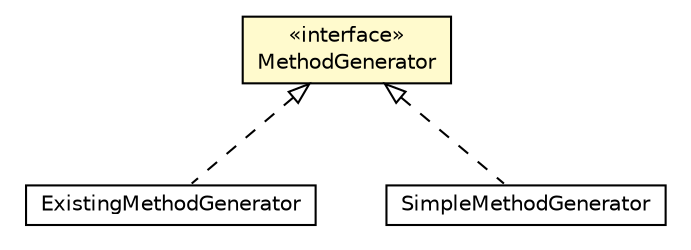 #!/usr/local/bin/dot
#
# Class diagram 
# Generated by UMLGraph version 5.1 (http://www.umlgraph.org/)
#

digraph G {
	edge [fontname="Helvetica",fontsize=10,labelfontname="Helvetica",labelfontsize=10];
	node [fontname="Helvetica",fontsize=10,shape=plaintext];
	nodesep=0.25;
	ranksep=0.5;
	// org.androidtransfuse.gen.componentBuilder.ExistingMethodGenerator
	c70237 [label=<<table title="org.androidtransfuse.gen.componentBuilder.ExistingMethodGenerator" border="0" cellborder="1" cellspacing="0" cellpadding="2" port="p" href="./ExistingMethodGenerator.html">
		<tr><td><table border="0" cellspacing="0" cellpadding="1">
<tr><td align="center" balign="center"> ExistingMethodGenerator </td></tr>
		</table></td></tr>
		</table>>, fontname="Helvetica", fontcolor="black", fontsize=10.0];
	// org.androidtransfuse.gen.componentBuilder.MethodGenerator
	c70241 [label=<<table title="org.androidtransfuse.gen.componentBuilder.MethodGenerator" border="0" cellborder="1" cellspacing="0" cellpadding="2" port="p" bgcolor="lemonChiffon" href="./MethodGenerator.html">
		<tr><td><table border="0" cellspacing="0" cellpadding="1">
<tr><td align="center" balign="center"> &#171;interface&#187; </td></tr>
<tr><td align="center" balign="center"> MethodGenerator </td></tr>
		</table></td></tr>
		</table>>, fontname="Helvetica", fontcolor="black", fontsize=10.0];
	// org.androidtransfuse.gen.componentBuilder.SimpleMethodGenerator
	c70247 [label=<<table title="org.androidtransfuse.gen.componentBuilder.SimpleMethodGenerator" border="0" cellborder="1" cellspacing="0" cellpadding="2" port="p" href="./SimpleMethodGenerator.html">
		<tr><td><table border="0" cellspacing="0" cellpadding="1">
<tr><td align="center" balign="center"> SimpleMethodGenerator </td></tr>
		</table></td></tr>
		</table>>, fontname="Helvetica", fontcolor="black", fontsize=10.0];
	//org.androidtransfuse.gen.componentBuilder.ExistingMethodGenerator implements org.androidtransfuse.gen.componentBuilder.MethodGenerator
	c70241:p -> c70237:p [dir=back,arrowtail=empty,style=dashed];
	//org.androidtransfuse.gen.componentBuilder.SimpleMethodGenerator implements org.androidtransfuse.gen.componentBuilder.MethodGenerator
	c70241:p -> c70247:p [dir=back,arrowtail=empty,style=dashed];
}


